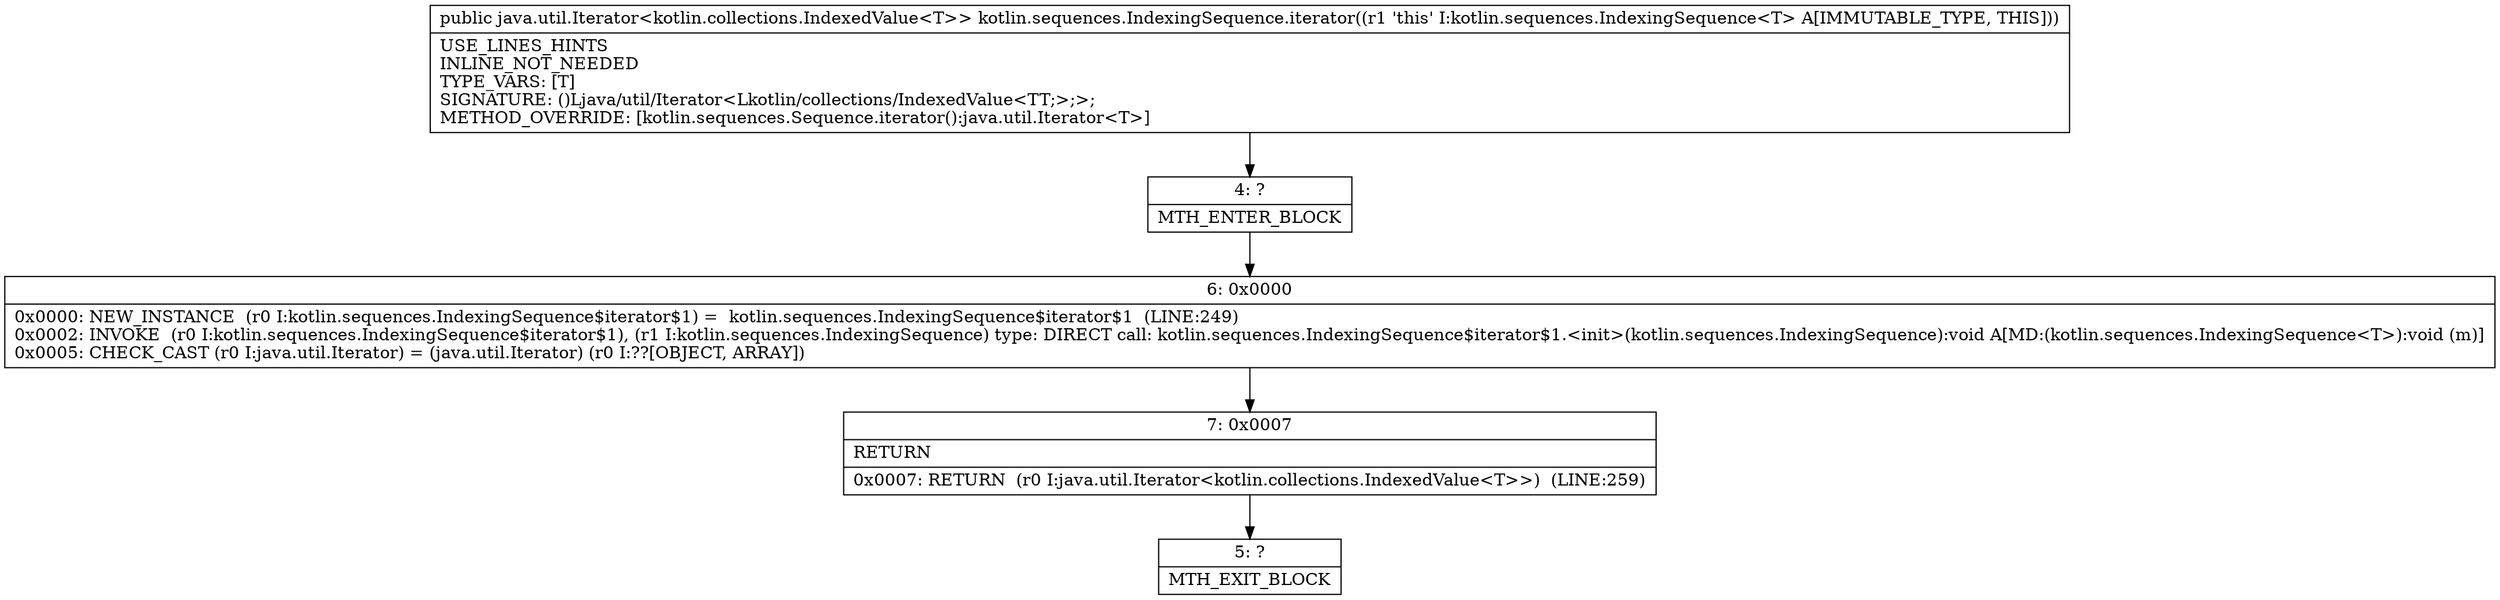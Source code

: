digraph "CFG forkotlin.sequences.IndexingSequence.iterator()Ljava\/util\/Iterator;" {
Node_4 [shape=record,label="{4\:\ ?|MTH_ENTER_BLOCK\l}"];
Node_6 [shape=record,label="{6\:\ 0x0000|0x0000: NEW_INSTANCE  (r0 I:kotlin.sequences.IndexingSequence$iterator$1) =  kotlin.sequences.IndexingSequence$iterator$1  (LINE:249)\l0x0002: INVOKE  (r0 I:kotlin.sequences.IndexingSequence$iterator$1), (r1 I:kotlin.sequences.IndexingSequence) type: DIRECT call: kotlin.sequences.IndexingSequence$iterator$1.\<init\>(kotlin.sequences.IndexingSequence):void A[MD:(kotlin.sequences.IndexingSequence\<T\>):void (m)]\l0x0005: CHECK_CAST (r0 I:java.util.Iterator) = (java.util.Iterator) (r0 I:??[OBJECT, ARRAY]) \l}"];
Node_7 [shape=record,label="{7\:\ 0x0007|RETURN\l|0x0007: RETURN  (r0 I:java.util.Iterator\<kotlin.collections.IndexedValue\<T\>\>)  (LINE:259)\l}"];
Node_5 [shape=record,label="{5\:\ ?|MTH_EXIT_BLOCK\l}"];
MethodNode[shape=record,label="{public java.util.Iterator\<kotlin.collections.IndexedValue\<T\>\> kotlin.sequences.IndexingSequence.iterator((r1 'this' I:kotlin.sequences.IndexingSequence\<T\> A[IMMUTABLE_TYPE, THIS]))  | USE_LINES_HINTS\lINLINE_NOT_NEEDED\lTYPE_VARS: [T]\lSIGNATURE: ()Ljava\/util\/Iterator\<Lkotlin\/collections\/IndexedValue\<TT;\>;\>;\lMETHOD_OVERRIDE: [kotlin.sequences.Sequence.iterator():java.util.Iterator\<T\>]\l}"];
MethodNode -> Node_4;Node_4 -> Node_6;
Node_6 -> Node_7;
Node_7 -> Node_5;
}

